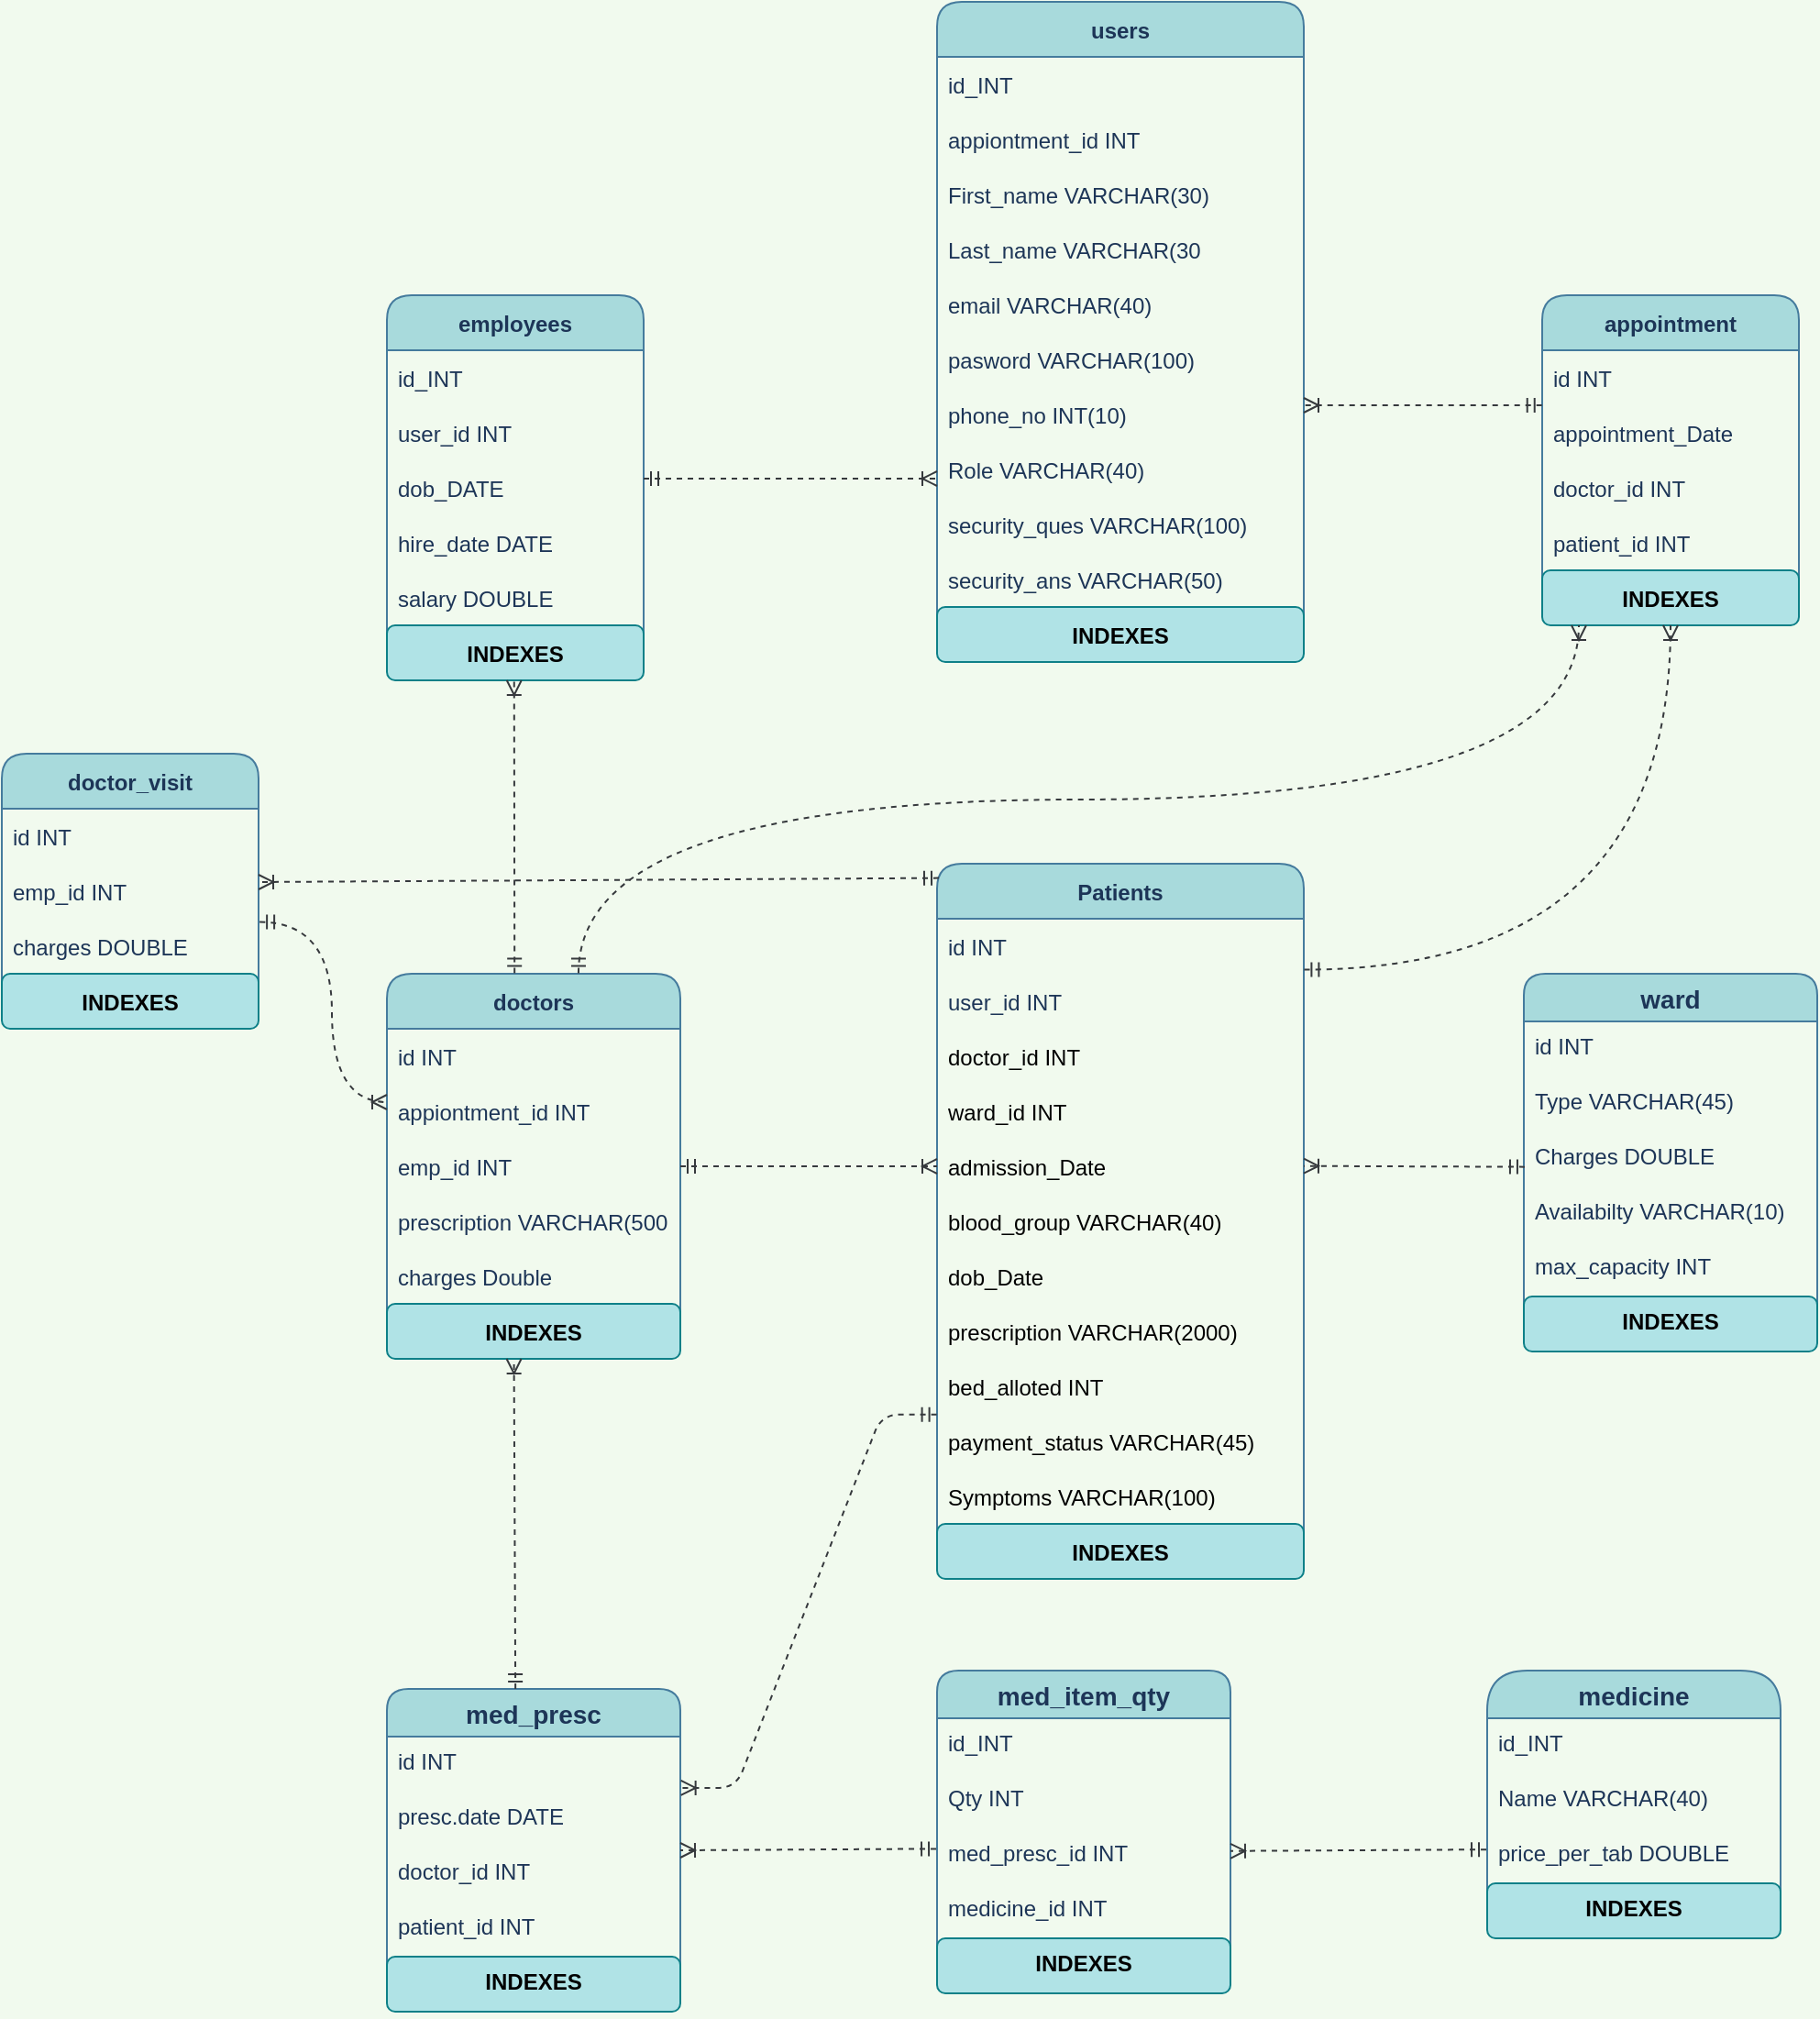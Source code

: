 <mxfile version="18.0.5" type="device"><diagram id="rJA9KkPiTDG7uoquxJbG" name="Page-1"><mxGraphModel dx="4620" dy="1540" grid="1" gridSize="10" guides="1" tooltips="1" connect="1" arrows="1" fold="1" page="1" pageScale="1" pageWidth="1654" pageHeight="2336" background="#F1FAEE" math="0" shadow="0"><root><mxCell id="0"/><mxCell id="1" parent="0"/><mxCell id="ddq0Do2suBmPLEr5AxzN-5" value="employees" style="swimlane;fontStyle=1;childLayout=stackLayout;horizontal=1;startSize=30;horizontalStack=0;resizeParent=1;resizeParentMax=0;resizeLast=0;collapsible=1;marginBottom=0;fillColor=#A8DADC;strokeColor=#457B9D;fontColor=#1D3557;rounded=1;" vertex="1" parent="1"><mxGeometry x="60" y="160" width="140" height="210" as="geometry"/></mxCell><mxCell id="ddq0Do2suBmPLEr5AxzN-6" value="id_INT" style="text;strokeColor=none;fillColor=none;align=left;verticalAlign=middle;spacingLeft=4;spacingRight=4;overflow=hidden;points=[[0,0.5],[1,0.5]];portConstraint=eastwest;rotatable=0;fontColor=#1D3557;rounded=1;" vertex="1" parent="ddq0Do2suBmPLEr5AxzN-5"><mxGeometry y="30" width="140" height="30" as="geometry"/></mxCell><mxCell id="ddq0Do2suBmPLEr5AxzN-7" value="user_id INT" style="text;strokeColor=none;fillColor=none;align=left;verticalAlign=middle;spacingLeft=4;spacingRight=4;overflow=hidden;points=[[0,0.5],[1,0.5]];portConstraint=eastwest;rotatable=0;fontColor=#1D3557;rounded=1;" vertex="1" parent="ddq0Do2suBmPLEr5AxzN-5"><mxGeometry y="60" width="140" height="30" as="geometry"/></mxCell><mxCell id="ddq0Do2suBmPLEr5AxzN-8" value="dob_DATE" style="text;strokeColor=none;fillColor=none;align=left;verticalAlign=middle;spacingLeft=4;spacingRight=4;overflow=hidden;points=[[0,0.5],[1,0.5]];portConstraint=eastwest;rotatable=0;fontColor=#1D3557;rounded=1;" vertex="1" parent="ddq0Do2suBmPLEr5AxzN-5"><mxGeometry y="90" width="140" height="30" as="geometry"/></mxCell><mxCell id="ddq0Do2suBmPLEr5AxzN-81" value="hire_date DATE" style="text;strokeColor=none;fillColor=none;align=left;verticalAlign=middle;spacingLeft=4;spacingRight=4;overflow=hidden;points=[[0,0.5],[1,0.5]];portConstraint=eastwest;rotatable=0;fontColor=#1D3557;rounded=1;" vertex="1" parent="ddq0Do2suBmPLEr5AxzN-5"><mxGeometry y="120" width="140" height="30" as="geometry"/></mxCell><mxCell id="ddq0Do2suBmPLEr5AxzN-80" value="salary DOUBLE" style="text;strokeColor=none;fillColor=none;align=left;verticalAlign=middle;spacingLeft=4;spacingRight=4;overflow=hidden;points=[[0,0.5],[1,0.5]];portConstraint=eastwest;rotatable=0;fontColor=#1D3557;rounded=1;" vertex="1" parent="ddq0Do2suBmPLEr5AxzN-5"><mxGeometry y="150" width="140" height="30" as="geometry"/></mxCell><mxCell id="ddq0Do2suBmPLEr5AxzN-79" value="INDEXES" style="text;strokeColor=#0e8088;fillColor=#b0e3e6;align=center;verticalAlign=middle;spacingLeft=4;spacingRight=4;overflow=hidden;points=[[0,0.5],[1,0.5]];portConstraint=eastwest;rotatable=0;rounded=1;fontStyle=1" vertex="1" parent="ddq0Do2suBmPLEr5AxzN-5"><mxGeometry y="180" width="140" height="30" as="geometry"/></mxCell><mxCell id="ddq0Do2suBmPLEr5AxzN-9" value="users" style="swimlane;fontStyle=1;childLayout=stackLayout;horizontal=1;startSize=30;horizontalStack=0;resizeParent=1;resizeParentMax=0;resizeLast=0;collapsible=1;marginBottom=0;fillColor=#A8DADC;strokeColor=#457B9D;fontColor=#1D3557;rounded=1;" vertex="1" parent="1"><mxGeometry x="360" width="200" height="360" as="geometry"/></mxCell><mxCell id="ddq0Do2suBmPLEr5AxzN-10" value="id_INT" style="text;strokeColor=none;fillColor=none;align=left;verticalAlign=middle;spacingLeft=4;spacingRight=4;overflow=hidden;points=[[0,0.5],[1,0.5]];portConstraint=eastwest;rotatable=0;fontColor=#1D3557;rounded=1;" vertex="1" parent="ddq0Do2suBmPLEr5AxzN-9"><mxGeometry y="30" width="200" height="30" as="geometry"/></mxCell><mxCell id="ddq0Do2suBmPLEr5AxzN-129" value="appiontment_id INT" style="text;strokeColor=none;fillColor=none;align=left;verticalAlign=middle;spacingLeft=4;spacingRight=4;overflow=hidden;points=[[0,0.5],[1,0.5]];portConstraint=eastwest;rotatable=0;fontColor=#1D3557;rounded=1;" vertex="1" parent="ddq0Do2suBmPLEr5AxzN-9"><mxGeometry y="60" width="200" height="30" as="geometry"/></mxCell><mxCell id="ddq0Do2suBmPLEr5AxzN-11" value="First_name VARCHAR(30)" style="text;strokeColor=none;fillColor=none;align=left;verticalAlign=middle;spacingLeft=4;spacingRight=4;overflow=hidden;points=[[0,0.5],[1,0.5]];portConstraint=eastwest;rotatable=0;fontColor=#1D3557;rounded=1;" vertex="1" parent="ddq0Do2suBmPLEr5AxzN-9"><mxGeometry y="90" width="200" height="30" as="geometry"/></mxCell><mxCell id="ddq0Do2suBmPLEr5AxzN-12" value="Last_name VARCHAR(30" style="text;strokeColor=none;fillColor=none;align=left;verticalAlign=middle;spacingLeft=4;spacingRight=4;overflow=hidden;points=[[0,0.5],[1,0.5]];portConstraint=eastwest;rotatable=0;fontColor=#1D3557;rounded=1;" vertex="1" parent="ddq0Do2suBmPLEr5AxzN-9"><mxGeometry y="120" width="200" height="30" as="geometry"/></mxCell><mxCell id="ddq0Do2suBmPLEr5AxzN-73" value="email VARCHAR(40)" style="text;strokeColor=none;fillColor=none;align=left;verticalAlign=middle;spacingLeft=4;spacingRight=4;overflow=hidden;points=[[0,0.5],[1,0.5]];portConstraint=eastwest;rotatable=0;fontColor=#1D3557;rounded=1;" vertex="1" parent="ddq0Do2suBmPLEr5AxzN-9"><mxGeometry y="150" width="200" height="30" as="geometry"/></mxCell><mxCell id="ddq0Do2suBmPLEr5AxzN-72" value="pasword VARCHAR(100)" style="text;strokeColor=none;fillColor=none;align=left;verticalAlign=middle;spacingLeft=4;spacingRight=4;overflow=hidden;points=[[0,0.5],[1,0.5]];portConstraint=eastwest;rotatable=0;fontColor=#1D3557;rounded=1;" vertex="1" parent="ddq0Do2suBmPLEr5AxzN-9"><mxGeometry y="180" width="200" height="30" as="geometry"/></mxCell><mxCell id="ddq0Do2suBmPLEr5AxzN-69" value="phone_no INT(10)" style="text;strokeColor=none;fillColor=none;align=left;verticalAlign=middle;spacingLeft=4;spacingRight=4;overflow=hidden;points=[[0,0.5],[1,0.5]];portConstraint=eastwest;rotatable=0;fontColor=#1D3557;rounded=1;" vertex="1" parent="ddq0Do2suBmPLEr5AxzN-9"><mxGeometry y="210" width="200" height="30" as="geometry"/></mxCell><mxCell id="ddq0Do2suBmPLEr5AxzN-68" value="Role VARCHAR(40)" style="text;strokeColor=none;fillColor=none;align=left;verticalAlign=middle;spacingLeft=4;spacingRight=4;overflow=hidden;points=[[0,0.5],[1,0.5]];portConstraint=eastwest;rotatable=0;fontColor=#1D3557;rounded=1;" vertex="1" parent="ddq0Do2suBmPLEr5AxzN-9"><mxGeometry y="240" width="200" height="30" as="geometry"/></mxCell><mxCell id="ddq0Do2suBmPLEr5AxzN-76" value="security_ques VARCHAR(100)" style="text;strokeColor=none;fillColor=none;align=left;verticalAlign=middle;spacingLeft=4;spacingRight=4;overflow=hidden;points=[[0,0.5],[1,0.5]];portConstraint=eastwest;rotatable=0;fontColor=#1D3557;rounded=1;" vertex="1" parent="ddq0Do2suBmPLEr5AxzN-9"><mxGeometry y="270" width="200" height="30" as="geometry"/></mxCell><mxCell id="ddq0Do2suBmPLEr5AxzN-75" value="security_ans VARCHAR(50)" style="text;strokeColor=none;fillColor=none;align=left;verticalAlign=middle;spacingLeft=4;spacingRight=4;overflow=hidden;points=[[0,0.5],[1,0.5]];portConstraint=eastwest;rotatable=0;fontColor=#1D3557;rounded=1;" vertex="1" parent="ddq0Do2suBmPLEr5AxzN-9"><mxGeometry y="300" width="200" height="30" as="geometry"/></mxCell><mxCell id="ddq0Do2suBmPLEr5AxzN-74" value="INDEXES" style="text;strokeColor=#0e8088;fillColor=#b0e3e6;align=center;verticalAlign=middle;spacingLeft=4;spacingRight=4;overflow=hidden;points=[[0,0.5],[1,0.5]];portConstraint=eastwest;rotatable=0;rounded=1;fontStyle=1" vertex="1" parent="ddq0Do2suBmPLEr5AxzN-9"><mxGeometry y="330" width="200" height="30" as="geometry"/></mxCell><mxCell id="ddq0Do2suBmPLEr5AxzN-13" value="Patients" style="swimlane;fontStyle=1;childLayout=stackLayout;horizontal=1;startSize=30;horizontalStack=0;resizeParent=1;resizeParentMax=0;resizeLast=0;collapsible=1;marginBottom=0;fillColor=#A8DADC;strokeColor=#457B9D;fontColor=#1D3557;rounded=1;" vertex="1" parent="1"><mxGeometry x="360" y="470" width="200" height="390" as="geometry"><mxRectangle x="380" y="220" width="50" height="30" as="alternateBounds"/></mxGeometry></mxCell><mxCell id="ddq0Do2suBmPLEr5AxzN-14" value="id INT" style="text;strokeColor=none;fillColor=none;align=left;verticalAlign=middle;spacingLeft=4;spacingRight=4;overflow=hidden;points=[[0,0.5],[1,0.5]];portConstraint=eastwest;rotatable=0;fontColor=#1D3557;rounded=1;" vertex="1" parent="ddq0Do2suBmPLEr5AxzN-13"><mxGeometry y="30" width="200" height="30" as="geometry"/></mxCell><mxCell id="ddq0Do2suBmPLEr5AxzN-15" value="user_id INT" style="text;strokeColor=none;fillColor=none;align=left;verticalAlign=middle;spacingLeft=4;spacingRight=4;overflow=hidden;points=[[0,0.5],[1,0.5]];portConstraint=eastwest;rotatable=0;fontColor=#1D3557;rounded=1;" vertex="1" parent="ddq0Do2suBmPLEr5AxzN-13"><mxGeometry y="60" width="200" height="30" as="geometry"/></mxCell><mxCell id="ddq0Do2suBmPLEr5AxzN-16" value="doctor_id INT" style="text;align=left;verticalAlign=middle;spacingLeft=4;spacingRight=4;overflow=hidden;points=[[0,0.5],[1,0.5]];portConstraint=eastwest;rotatable=0;rounded=1;" vertex="1" parent="ddq0Do2suBmPLEr5AxzN-13"><mxGeometry y="90" width="200" height="30" as="geometry"/></mxCell><mxCell id="ddq0Do2suBmPLEr5AxzN-63" value="ward_id INT" style="text;align=left;verticalAlign=middle;spacingLeft=4;spacingRight=4;overflow=hidden;points=[[0,0.5],[1,0.5]];portConstraint=eastwest;rotatable=0;rounded=1;" vertex="1" parent="ddq0Do2suBmPLEr5AxzN-13"><mxGeometry y="120" width="200" height="30" as="geometry"/></mxCell><mxCell id="ddq0Do2suBmPLEr5AxzN-62" value="admission_Date" style="text;align=left;verticalAlign=middle;spacingLeft=4;spacingRight=4;overflow=hidden;points=[[0,0.5],[1,0.5]];portConstraint=eastwest;rotatable=0;rounded=1;" vertex="1" parent="ddq0Do2suBmPLEr5AxzN-13"><mxGeometry y="150" width="200" height="30" as="geometry"/></mxCell><mxCell id="ddq0Do2suBmPLEr5AxzN-61" value="blood_group VARCHAR(40)" style="text;align=left;verticalAlign=middle;spacingLeft=4;spacingRight=4;overflow=hidden;points=[[0,0.5],[1,0.5]];portConstraint=eastwest;rotatable=0;rounded=1;" vertex="1" parent="ddq0Do2suBmPLEr5AxzN-13"><mxGeometry y="180" width="200" height="30" as="geometry"/></mxCell><mxCell id="ddq0Do2suBmPLEr5AxzN-60" value="dob_Date" style="text;align=left;verticalAlign=middle;spacingLeft=4;spacingRight=4;overflow=hidden;points=[[0,0.5],[1,0.5]];portConstraint=eastwest;rotatable=0;rounded=1;" vertex="1" parent="ddq0Do2suBmPLEr5AxzN-13"><mxGeometry y="210" width="200" height="30" as="geometry"/></mxCell><mxCell id="ddq0Do2suBmPLEr5AxzN-59" value="prescription VARCHAR(2000)" style="text;align=left;verticalAlign=middle;spacingLeft=4;spacingRight=4;overflow=hidden;points=[[0,0.5],[1,0.5]];portConstraint=eastwest;rotatable=0;rounded=1;" vertex="1" parent="ddq0Do2suBmPLEr5AxzN-13"><mxGeometry y="240" width="200" height="30" as="geometry"/></mxCell><mxCell id="ddq0Do2suBmPLEr5AxzN-58" value="bed_alloted INT" style="text;align=left;verticalAlign=middle;spacingLeft=4;spacingRight=4;overflow=hidden;points=[[0,0.5],[1,0.5]];portConstraint=eastwest;rotatable=0;rounded=1;" vertex="1" parent="ddq0Do2suBmPLEr5AxzN-13"><mxGeometry y="270" width="200" height="30" as="geometry"/></mxCell><mxCell id="ddq0Do2suBmPLEr5AxzN-66" value="payment_status VARCHAR(45)" style="text;align=left;verticalAlign=middle;spacingLeft=4;spacingRight=4;overflow=hidden;points=[[0,0.5],[1,0.5]];portConstraint=eastwest;rotatable=0;rounded=1;" vertex="1" parent="ddq0Do2suBmPLEr5AxzN-13"><mxGeometry y="300" width="200" height="30" as="geometry"/></mxCell><mxCell id="ddq0Do2suBmPLEr5AxzN-65" value="Symptoms VARCHAR(100)" style="text;align=left;verticalAlign=middle;spacingLeft=4;spacingRight=4;overflow=hidden;points=[[0,0.5],[1,0.5]];portConstraint=eastwest;rotatable=0;rounded=1;" vertex="1" parent="ddq0Do2suBmPLEr5AxzN-13"><mxGeometry y="330" width="200" height="30" as="geometry"/></mxCell><mxCell id="ddq0Do2suBmPLEr5AxzN-67" value="INDEXES" style="text;align=center;verticalAlign=middle;spacingLeft=4;spacingRight=4;overflow=hidden;points=[[0,0.5],[1,0.5]];portConstraint=eastwest;rotatable=0;rounded=1;labelBackgroundColor=none;fontStyle=1;fillColor=#b0e3e6;strokeColor=#0e8088;" vertex="1" parent="ddq0Do2suBmPLEr5AxzN-13"><mxGeometry y="360" width="200" height="30" as="geometry"/></mxCell><mxCell id="ddq0Do2suBmPLEr5AxzN-17" value="appointment" style="swimlane;fontStyle=1;childLayout=stackLayout;horizontal=1;startSize=30;horizontalStack=0;resizeParent=1;resizeParentMax=0;resizeLast=0;collapsible=1;marginBottom=0;fillColor=#A8DADC;strokeColor=#457B9D;fontColor=#1D3557;rounded=1;" vertex="1" parent="1"><mxGeometry x="690" y="160" width="140" height="180" as="geometry"/></mxCell><mxCell id="ddq0Do2suBmPLEr5AxzN-18" value="id INT" style="text;strokeColor=none;fillColor=none;align=left;verticalAlign=middle;spacingLeft=4;spacingRight=4;overflow=hidden;points=[[0,0.5],[1,0.5]];portConstraint=eastwest;rotatable=0;fontColor=#1D3557;rounded=1;" vertex="1" parent="ddq0Do2suBmPLEr5AxzN-17"><mxGeometry y="30" width="140" height="30" as="geometry"/></mxCell><mxCell id="ddq0Do2suBmPLEr5AxzN-19" value="appointment_Date" style="text;strokeColor=none;fillColor=none;align=left;verticalAlign=middle;spacingLeft=4;spacingRight=4;overflow=hidden;points=[[0,0.5],[1,0.5]];portConstraint=eastwest;rotatable=0;fontColor=#1D3557;rounded=1;" vertex="1" parent="ddq0Do2suBmPLEr5AxzN-17"><mxGeometry y="60" width="140" height="30" as="geometry"/></mxCell><mxCell id="ddq0Do2suBmPLEr5AxzN-20" value="doctor_id INT" style="text;strokeColor=none;fillColor=none;align=left;verticalAlign=middle;spacingLeft=4;spacingRight=4;overflow=hidden;points=[[0,0.5],[1,0.5]];portConstraint=eastwest;rotatable=0;fontColor=#1D3557;rounded=1;" vertex="1" parent="ddq0Do2suBmPLEr5AxzN-17"><mxGeometry y="90" width="140" height="30" as="geometry"/></mxCell><mxCell id="ddq0Do2suBmPLEr5AxzN-108" value="patient_id INT" style="text;strokeColor=none;fillColor=none;align=left;verticalAlign=middle;spacingLeft=4;spacingRight=4;overflow=hidden;points=[[0,0.5],[1,0.5]];portConstraint=eastwest;rotatable=0;fontColor=#1D3557;rounded=1;" vertex="1" parent="ddq0Do2suBmPLEr5AxzN-17"><mxGeometry y="120" width="140" height="30" as="geometry"/></mxCell><mxCell id="ddq0Do2suBmPLEr5AxzN-107" value="INDEXES" style="text;strokeColor=#0e8088;fillColor=#b0e3e6;align=center;verticalAlign=middle;spacingLeft=4;spacingRight=4;overflow=hidden;points=[[0,0.5],[1,0.5]];portConstraint=eastwest;rotatable=0;rounded=1;fontStyle=1" vertex="1" parent="ddq0Do2suBmPLEr5AxzN-17"><mxGeometry y="150" width="140" height="30" as="geometry"/></mxCell><mxCell id="ddq0Do2suBmPLEr5AxzN-21" value="doctors" style="swimlane;fontStyle=1;childLayout=stackLayout;horizontal=1;startSize=30;horizontalStack=0;resizeParent=1;resizeParentMax=0;resizeLast=0;collapsible=1;marginBottom=0;fillColor=#A8DADC;strokeColor=#457B9D;fontColor=#1D3557;rounded=1;" vertex="1" parent="1"><mxGeometry x="60" y="530" width="160" height="210" as="geometry"/></mxCell><mxCell id="ddq0Do2suBmPLEr5AxzN-22" value="id INT" style="text;strokeColor=none;fillColor=none;align=left;verticalAlign=middle;spacingLeft=4;spacingRight=4;overflow=hidden;points=[[0,0.5],[1,0.5]];portConstraint=eastwest;rotatable=0;fontColor=#1D3557;rounded=1;" vertex="1" parent="ddq0Do2suBmPLEr5AxzN-21"><mxGeometry y="30" width="160" height="30" as="geometry"/></mxCell><mxCell id="ddq0Do2suBmPLEr5AxzN-84" value="appiontment_id INT" style="text;strokeColor=none;fillColor=none;align=left;verticalAlign=middle;spacingLeft=4;spacingRight=4;overflow=hidden;points=[[0,0.5],[1,0.5]];portConstraint=eastwest;rotatable=0;fontColor=#1D3557;rounded=1;" vertex="1" parent="ddq0Do2suBmPLEr5AxzN-21"><mxGeometry y="60" width="160" height="30" as="geometry"/></mxCell><mxCell id="ddq0Do2suBmPLEr5AxzN-83" value="emp_id INT" style="text;strokeColor=none;fillColor=none;align=left;verticalAlign=middle;spacingLeft=4;spacingRight=4;overflow=hidden;points=[[0,0.5],[1,0.5]];portConstraint=eastwest;rotatable=0;fontColor=#1D3557;rounded=1;" vertex="1" parent="ddq0Do2suBmPLEr5AxzN-21"><mxGeometry y="90" width="160" height="30" as="geometry"/></mxCell><mxCell id="ddq0Do2suBmPLEr5AxzN-86" value="prescription VARCHAR(500" style="text;strokeColor=none;fillColor=none;align=left;verticalAlign=middle;spacingLeft=4;spacingRight=4;overflow=hidden;points=[[0,0.5],[1,0.5]];portConstraint=eastwest;rotatable=0;fontColor=#1D3557;rounded=1;" vertex="1" parent="ddq0Do2suBmPLEr5AxzN-21"><mxGeometry y="120" width="160" height="30" as="geometry"/></mxCell><mxCell id="ddq0Do2suBmPLEr5AxzN-85" value="charges Double" style="text;strokeColor=none;fillColor=none;align=left;verticalAlign=middle;spacingLeft=4;spacingRight=4;overflow=hidden;points=[[0,0.5],[1,0.5]];portConstraint=eastwest;rotatable=0;fontColor=#1D3557;rounded=1;" vertex="1" parent="ddq0Do2suBmPLEr5AxzN-21"><mxGeometry y="150" width="160" height="30" as="geometry"/></mxCell><mxCell id="ddq0Do2suBmPLEr5AxzN-88" value="INDEXES" style="text;strokeColor=#0e8088;fillColor=#b0e3e6;align=center;verticalAlign=middle;spacingLeft=4;spacingRight=4;overflow=hidden;points=[[0,0.5],[1,0.5]];portConstraint=eastwest;rotatable=0;rounded=1;fontStyle=1" vertex="1" parent="ddq0Do2suBmPLEr5AxzN-21"><mxGeometry y="180" width="160" height="30" as="geometry"/></mxCell><mxCell id="ddq0Do2suBmPLEr5AxzN-34" value="doctor_visit" style="swimlane;fontStyle=1;childLayout=stackLayout;horizontal=1;startSize=30;horizontalStack=0;resizeParent=1;resizeParentMax=0;resizeLast=0;collapsible=1;marginBottom=0;fillColor=#A8DADC;strokeColor=#457B9D;fontColor=#1D3557;rounded=1;" vertex="1" parent="1"><mxGeometry x="-150" y="410" width="140" height="150" as="geometry"/></mxCell><mxCell id="ddq0Do2suBmPLEr5AxzN-35" value="id INT" style="text;strokeColor=none;fillColor=none;align=left;verticalAlign=middle;spacingLeft=4;spacingRight=4;overflow=hidden;points=[[0,0.5],[1,0.5]];portConstraint=eastwest;rotatable=0;fontColor=#1D3557;rounded=1;" vertex="1" parent="ddq0Do2suBmPLEr5AxzN-34"><mxGeometry y="30" width="140" height="30" as="geometry"/></mxCell><mxCell id="ddq0Do2suBmPLEr5AxzN-36" value="emp_id INT" style="text;strokeColor=none;fillColor=none;align=left;verticalAlign=middle;spacingLeft=4;spacingRight=4;overflow=hidden;points=[[0,0.5],[1,0.5]];portConstraint=eastwest;rotatable=0;fontColor=#1D3557;rounded=1;" vertex="1" parent="ddq0Do2suBmPLEr5AxzN-34"><mxGeometry y="60" width="140" height="30" as="geometry"/></mxCell><mxCell id="ddq0Do2suBmPLEr5AxzN-37" value="charges DOUBLE" style="text;strokeColor=none;fillColor=none;align=left;verticalAlign=middle;spacingLeft=4;spacingRight=4;overflow=hidden;points=[[0,0.5],[1,0.5]];portConstraint=eastwest;rotatable=0;fontColor=#1D3557;rounded=1;" vertex="1" parent="ddq0Do2suBmPLEr5AxzN-34"><mxGeometry y="90" width="140" height="30" as="geometry"/></mxCell><mxCell id="ddq0Do2suBmPLEr5AxzN-106" value="INDEXES" style="text;strokeColor=#0e8088;fillColor=#b0e3e6;align=center;verticalAlign=middle;spacingLeft=4;spacingRight=4;overflow=hidden;points=[[0,0.5],[1,0.5]];portConstraint=eastwest;rotatable=0;rounded=1;fontStyle=1" vertex="1" parent="ddq0Do2suBmPLEr5AxzN-34"><mxGeometry y="120" width="140" height="30" as="geometry"/></mxCell><mxCell id="ddq0Do2suBmPLEr5AxzN-89" value="med_presc" style="swimlane;fontStyle=1;childLayout=stackLayout;horizontal=1;startSize=26;horizontalStack=0;resizeParent=1;resizeParentMax=0;resizeLast=0;collapsible=1;marginBottom=0;align=center;fontSize=14;rounded=1;labelBackgroundColor=none;fontColor=#1D3557;strokeColor=#457B9D;fillColor=#A8DADC;" vertex="1" parent="1"><mxGeometry x="60" y="920" width="160" height="176" as="geometry"/></mxCell><mxCell id="ddq0Do2suBmPLEr5AxzN-90" value="id INT" style="text;strokeColor=none;fillColor=none;spacingLeft=4;spacingRight=4;overflow=hidden;rotatable=0;points=[[0,0.5],[1,0.5]];portConstraint=eastwest;fontSize=12;rounded=1;labelBackgroundColor=none;fontColor=#1D3557;align=left;fontStyle=0" vertex="1" parent="ddq0Do2suBmPLEr5AxzN-89"><mxGeometry y="26" width="160" height="30" as="geometry"/></mxCell><mxCell id="ddq0Do2suBmPLEr5AxzN-91" value="presc.date DATE" style="text;strokeColor=none;fillColor=none;spacingLeft=4;spacingRight=4;overflow=hidden;rotatable=0;points=[[0,0.5],[1,0.5]];portConstraint=eastwest;fontSize=12;rounded=1;labelBackgroundColor=none;fontColor=#1D3557;" vertex="1" parent="ddq0Do2suBmPLEr5AxzN-89"><mxGeometry y="56" width="160" height="30" as="geometry"/></mxCell><mxCell id="ddq0Do2suBmPLEr5AxzN-92" value="doctor_id INT" style="text;strokeColor=none;fillColor=none;spacingLeft=4;spacingRight=4;overflow=hidden;rotatable=0;points=[[0,0.5],[1,0.5]];portConstraint=eastwest;fontSize=12;rounded=1;labelBackgroundColor=none;fontColor=#1D3557;" vertex="1" parent="ddq0Do2suBmPLEr5AxzN-89"><mxGeometry y="86" width="160" height="30" as="geometry"/></mxCell><mxCell id="ddq0Do2suBmPLEr5AxzN-94" value="patient_id INT" style="text;strokeColor=none;fillColor=none;spacingLeft=4;spacingRight=4;overflow=hidden;rotatable=0;points=[[0,0.5],[1,0.5]];portConstraint=eastwest;fontSize=12;rounded=1;labelBackgroundColor=none;fontColor=#1D3557;" vertex="1" parent="ddq0Do2suBmPLEr5AxzN-89"><mxGeometry y="116" width="160" height="30" as="geometry"/></mxCell><mxCell id="ddq0Do2suBmPLEr5AxzN-93" value="INDEXES" style="text;strokeColor=#0e8088;fillColor=#b0e3e6;spacingLeft=4;spacingRight=4;overflow=hidden;rotatable=0;points=[[0,0.5],[1,0.5]];portConstraint=eastwest;fontSize=12;rounded=1;labelBackgroundColor=none;align=center;fontStyle=1" vertex="1" parent="ddq0Do2suBmPLEr5AxzN-89"><mxGeometry y="146" width="160" height="30" as="geometry"/></mxCell><mxCell id="ddq0Do2suBmPLEr5AxzN-95" value="med_item_qty" style="swimlane;fontStyle=1;childLayout=stackLayout;horizontal=1;startSize=26;horizontalStack=0;resizeParent=1;resizeParentMax=0;resizeLast=0;collapsible=1;marginBottom=0;align=center;fontSize=14;rounded=1;labelBackgroundColor=none;fontColor=#1D3557;strokeColor=#457B9D;fillColor=#A8DADC;" vertex="1" parent="1"><mxGeometry x="360" y="910" width="160" height="176" as="geometry"/></mxCell><mxCell id="ddq0Do2suBmPLEr5AxzN-96" value="id_INT" style="text;strokeColor=none;fillColor=none;spacingLeft=4;spacingRight=4;overflow=hidden;rotatable=0;points=[[0,0.5],[1,0.5]];portConstraint=eastwest;fontSize=12;rounded=1;labelBackgroundColor=none;fontColor=#1D3557;" vertex="1" parent="ddq0Do2suBmPLEr5AxzN-95"><mxGeometry y="26" width="160" height="30" as="geometry"/></mxCell><mxCell id="ddq0Do2suBmPLEr5AxzN-97" value="Qty INT" style="text;strokeColor=none;fillColor=none;spacingLeft=4;spacingRight=4;overflow=hidden;rotatable=0;points=[[0,0.5],[1,0.5]];portConstraint=eastwest;fontSize=12;rounded=1;labelBackgroundColor=none;fontColor=#1D3557;" vertex="1" parent="ddq0Do2suBmPLEr5AxzN-95"><mxGeometry y="56" width="160" height="30" as="geometry"/></mxCell><mxCell id="ddq0Do2suBmPLEr5AxzN-98" value="med_presc_id INT" style="text;strokeColor=none;fillColor=none;spacingLeft=4;spacingRight=4;overflow=hidden;rotatable=0;points=[[0,0.5],[1,0.5]];portConstraint=eastwest;fontSize=12;rounded=1;labelBackgroundColor=none;fontColor=#1D3557;" vertex="1" parent="ddq0Do2suBmPLEr5AxzN-95"><mxGeometry y="86" width="160" height="30" as="geometry"/></mxCell><mxCell id="ddq0Do2suBmPLEr5AxzN-103" value="medicine_id INT" style="text;strokeColor=none;fillColor=none;spacingLeft=4;spacingRight=4;overflow=hidden;rotatable=0;points=[[0,0.5],[1,0.5]];portConstraint=eastwest;fontSize=12;rounded=1;labelBackgroundColor=none;fontColor=#1D3557;" vertex="1" parent="ddq0Do2suBmPLEr5AxzN-95"><mxGeometry y="116" width="160" height="30" as="geometry"/></mxCell><mxCell id="ddq0Do2suBmPLEr5AxzN-104" value="INDEXES" style="text;strokeColor=#0e8088;fillColor=#b0e3e6;spacingLeft=4;spacingRight=4;overflow=hidden;rotatable=0;points=[[0,0.5],[1,0.5]];portConstraint=eastwest;fontSize=12;rounded=1;labelBackgroundColor=none;align=center;fontStyle=1" vertex="1" parent="ddq0Do2suBmPLEr5AxzN-95"><mxGeometry y="146" width="160" height="30" as="geometry"/></mxCell><mxCell id="ddq0Do2suBmPLEr5AxzN-99" value="medicine" style="swimlane;fontStyle=1;childLayout=stackLayout;horizontal=1;startSize=26;horizontalStack=0;resizeParent=1;resizeParentMax=0;resizeLast=0;collapsible=1;marginBottom=0;align=center;fontSize=14;rounded=1;labelBackgroundColor=none;fontColor=#1D3557;strokeColor=#457B9D;fillColor=#A8DADC;arcSize=28;" vertex="1" parent="1"><mxGeometry x="660" y="910" width="160" height="146" as="geometry"/></mxCell><mxCell id="ddq0Do2suBmPLEr5AxzN-100" value="id_INT" style="text;strokeColor=none;fillColor=none;spacingLeft=4;spacingRight=4;overflow=hidden;rotatable=0;points=[[0,0.5],[1,0.5]];portConstraint=eastwest;fontSize=12;rounded=1;labelBackgroundColor=none;fontColor=#1D3557;" vertex="1" parent="ddq0Do2suBmPLEr5AxzN-99"><mxGeometry y="26" width="160" height="30" as="geometry"/></mxCell><mxCell id="ddq0Do2suBmPLEr5AxzN-101" value="Name VARCHAR(40)" style="text;strokeColor=none;fillColor=none;spacingLeft=4;spacingRight=4;overflow=hidden;rotatable=0;points=[[0,0.5],[1,0.5]];portConstraint=eastwest;fontSize=12;rounded=1;labelBackgroundColor=none;fontColor=#1D3557;" vertex="1" parent="ddq0Do2suBmPLEr5AxzN-99"><mxGeometry y="56" width="160" height="30" as="geometry"/></mxCell><mxCell id="ddq0Do2suBmPLEr5AxzN-102" value="price_per_tab DOUBLE" style="text;strokeColor=none;fillColor=none;spacingLeft=4;spacingRight=4;overflow=hidden;rotatable=0;points=[[0,0.5],[1,0.5]];portConstraint=eastwest;fontSize=12;rounded=1;labelBackgroundColor=none;fontColor=#1D3557;" vertex="1" parent="ddq0Do2suBmPLEr5AxzN-99"><mxGeometry y="86" width="160" height="30" as="geometry"/></mxCell><mxCell id="ddq0Do2suBmPLEr5AxzN-105" value="INDEXES" style="text;strokeColor=#0e8088;fillColor=#b0e3e6;spacingLeft=4;spacingRight=4;overflow=hidden;rotatable=0;points=[[0,0.5],[1,0.5]];portConstraint=eastwest;fontSize=12;rounded=1;labelBackgroundColor=none;align=center;fontStyle=1" vertex="1" parent="ddq0Do2suBmPLEr5AxzN-99"><mxGeometry y="116" width="160" height="30" as="geometry"/></mxCell><mxCell id="ddq0Do2suBmPLEr5AxzN-122" value="ward" style="swimlane;fontStyle=1;childLayout=stackLayout;horizontal=1;startSize=26;horizontalStack=0;resizeParent=1;resizeParentMax=0;resizeLast=0;collapsible=1;marginBottom=0;align=center;fontSize=14;rounded=1;labelBackgroundColor=none;fontColor=#1D3557;strokeColor=#457B9D;fillColor=#A8DADC;" vertex="1" parent="1"><mxGeometry x="680" y="530" width="160" height="206" as="geometry"/></mxCell><mxCell id="ddq0Do2suBmPLEr5AxzN-123" value="id INT" style="text;strokeColor=none;fillColor=none;spacingLeft=4;spacingRight=4;overflow=hidden;rotatable=0;points=[[0,0.5],[1,0.5]];portConstraint=eastwest;fontSize=12;rounded=1;labelBackgroundColor=none;fontColor=#1D3557;" vertex="1" parent="ddq0Do2suBmPLEr5AxzN-122"><mxGeometry y="26" width="160" height="30" as="geometry"/></mxCell><mxCell id="ddq0Do2suBmPLEr5AxzN-124" value="Type VARCHAR(45)" style="text;strokeColor=none;fillColor=none;spacingLeft=4;spacingRight=4;overflow=hidden;rotatable=0;points=[[0,0.5],[1,0.5]];portConstraint=eastwest;fontSize=12;rounded=1;labelBackgroundColor=none;fontColor=#1D3557;" vertex="1" parent="ddq0Do2suBmPLEr5AxzN-122"><mxGeometry y="56" width="160" height="30" as="geometry"/></mxCell><mxCell id="ddq0Do2suBmPLEr5AxzN-125" value="Charges DOUBLE" style="text;strokeColor=none;fillColor=none;spacingLeft=4;spacingRight=4;overflow=hidden;rotatable=0;points=[[0,0.5],[1,0.5]];portConstraint=eastwest;fontSize=12;rounded=1;labelBackgroundColor=none;fontColor=#1D3557;" vertex="1" parent="ddq0Do2suBmPLEr5AxzN-122"><mxGeometry y="86" width="160" height="30" as="geometry"/></mxCell><mxCell id="ddq0Do2suBmPLEr5AxzN-128" value="Availabilty VARCHAR(10)" style="text;strokeColor=none;fillColor=none;spacingLeft=4;spacingRight=4;overflow=hidden;rotatable=0;points=[[0,0.5],[1,0.5]];portConstraint=eastwest;fontSize=12;rounded=1;labelBackgroundColor=none;fontColor=#1D3557;" vertex="1" parent="ddq0Do2suBmPLEr5AxzN-122"><mxGeometry y="116" width="160" height="30" as="geometry"/></mxCell><mxCell id="ddq0Do2suBmPLEr5AxzN-127" value="max_capacity INT" style="text;strokeColor=none;fillColor=none;spacingLeft=4;spacingRight=4;overflow=hidden;rotatable=0;points=[[0,0.5],[1,0.5]];portConstraint=eastwest;fontSize=12;rounded=1;labelBackgroundColor=none;fontColor=#1D3557;" vertex="1" parent="ddq0Do2suBmPLEr5AxzN-122"><mxGeometry y="146" width="160" height="30" as="geometry"/></mxCell><mxCell id="ddq0Do2suBmPLEr5AxzN-126" value="INDEXES" style="text;strokeColor=#0e8088;fillColor=#b0e3e6;spacingLeft=4;spacingRight=4;overflow=hidden;rotatable=0;points=[[0,0.5],[1,0.5]];portConstraint=eastwest;fontSize=12;rounded=1;labelBackgroundColor=none;align=center;fontStyle=1" vertex="1" parent="ddq0Do2suBmPLEr5AxzN-122"><mxGeometry y="176" width="160" height="30" as="geometry"/></mxCell><mxCell id="ddq0Do2suBmPLEr5AxzN-134" value="" style="edgeStyle=entityRelationEdgeStyle;fontSize=12;html=1;endArrow=ERoneToMany;startArrow=ERmandOne;rounded=1;fontColor=#1D3557;strokeColor=#36393d;fillColor=#eeeeee;dashed=1;" edge="1" parent="1"><mxGeometry width="100" height="100" relative="1" as="geometry"><mxPoint x="200" y="260" as="sourcePoint"/><mxPoint x="360" y="260" as="targetPoint"/></mxGeometry></mxCell><mxCell id="ddq0Do2suBmPLEr5AxzN-139" value="" style="fontSize=12;html=1;endArrow=ERoneToMany;startArrow=ERmandOne;rounded=1;fontColor=#1D3557;strokeColor=#36393d;fillColor=#eeeeee;entryX=1;entryY=0.5;entryDx=0;entryDy=0;exitX=-0.003;exitY=0.373;exitDx=0;exitDy=0;exitPerimeter=0;dashed=1;" edge="1" parent="1" source="ddq0Do2suBmPLEr5AxzN-98" target="ddq0Do2suBmPLEr5AxzN-89"><mxGeometry width="100" height="100" relative="1" as="geometry"><mxPoint x="350" y="1007.58" as="sourcePoint"/><mxPoint x="240" y="1007.58" as="targetPoint"/></mxGeometry></mxCell><mxCell id="ddq0Do2suBmPLEr5AxzN-140" value="" style="fontSize=12;html=1;endArrow=ERoneToMany;startArrow=ERmandOne;rounded=1;fontColor=#1D3557;strokeColor=#36393d;fillColor=#eeeeee;entryX=1;entryY=0.5;entryDx=0;entryDy=0;exitX=-0.003;exitY=0.373;exitDx=0;exitDy=0;exitPerimeter=0;dashed=1;" edge="1" parent="1"><mxGeometry width="100" height="100" relative="1" as="geometry"><mxPoint x="659.52" y="1007.58" as="sourcePoint"/><mxPoint x="520" y="1008.39" as="targetPoint"/></mxGeometry></mxCell><mxCell id="ddq0Do2suBmPLEr5AxzN-141" value="" style="fontSize=12;html=1;endArrow=ERoneToMany;startArrow=ERmandOne;rounded=1;fontColor=#1D3557;strokeColor=#36393d;fillColor=#eeeeee;entryX=0.433;entryY=1;entryDx=0;entryDy=0;exitX=0.438;exitY=0;exitDx=0;exitDy=0;exitPerimeter=0;entryPerimeter=0;dashed=1;" edge="1" parent="1" source="ddq0Do2suBmPLEr5AxzN-89" target="ddq0Do2suBmPLEr5AxzN-88"><mxGeometry width="100" height="100" relative="1" as="geometry"><mxPoint x="129.29" y="860" as="sourcePoint"/><mxPoint x="129.29" y="740.81" as="targetPoint"/></mxGeometry></mxCell><mxCell id="ddq0Do2suBmPLEr5AxzN-142" value="" style="fontSize=12;html=1;endArrow=ERoneToMany;startArrow=ERmandOne;rounded=1;fontColor=#1D3557;entryX=0.433;entryY=1;entryDx=0;entryDy=0;entryPerimeter=0;exitX=0.435;exitY=-0.001;exitDx=0;exitDy=0;exitPerimeter=0;dashed=1;fillColor=#eeeeee;strokeColor=#36393d;" edge="1" parent="1" source="ddq0Do2suBmPLEr5AxzN-21"><mxGeometry width="100" height="100" relative="1" as="geometry"><mxPoint x="129" y="530" as="sourcePoint"/><mxPoint x="129.38" y="370" as="targetPoint"/></mxGeometry></mxCell><mxCell id="ddq0Do2suBmPLEr5AxzN-145" value="" style="edgeStyle=orthogonalEdgeStyle;fontSize=12;html=1;endArrow=ERoneToMany;startArrow=ERmandOne;rounded=1;fontColor=#1D3557;strokeColor=#36393d;fillColor=#eeeeee;exitX=1.004;exitY=0.059;exitDx=0;exitDy=0;exitPerimeter=0;curved=1;dashed=1;" edge="1" parent="1" source="ddq0Do2suBmPLEr5AxzN-37"><mxGeometry width="100" height="100" relative="1" as="geometry"><mxPoint x="-40" y="700" as="sourcePoint"/><mxPoint x="60" y="600" as="targetPoint"/><Array as="points"><mxPoint x="30" y="502"/><mxPoint x="30" y="600"/></Array></mxGeometry></mxCell><mxCell id="ddq0Do2suBmPLEr5AxzN-146" value="" style="fontSize=12;html=1;endArrow=ERoneToMany;startArrow=ERmandOne;rounded=1;fontColor=#1D3557;strokeColor=#36393d;fillColor=#eeeeee;exitX=0.003;exitY=0.644;exitDx=0;exitDy=0;exitPerimeter=0;dashed=1;" edge="1" parent="1" source="ddq0Do2suBmPLEr5AxzN-125"><mxGeometry width="100" height="100" relative="1" as="geometry"><mxPoint x="680" y="634.83" as="sourcePoint"/><mxPoint x="560" y="634.83" as="targetPoint"/></mxGeometry></mxCell><mxCell id="ddq0Do2suBmPLEr5AxzN-147" value="" style="fontSize=12;html=1;endArrow=ERoneToMany;startArrow=ERmandOne;rounded=1;fontColor=#1D3557;strokeColor=#36393d;fillColor=#eeeeee;exitX=-0.001;exitY=0;exitDx=0;exitDy=0;exitPerimeter=0;dashed=1;" edge="1" parent="1" source="ddq0Do2suBmPLEr5AxzN-19"><mxGeometry width="100" height="100" relative="1" as="geometry"><mxPoint x="680.48" y="220.49" as="sourcePoint"/><mxPoint x="560" y="220.0" as="targetPoint"/></mxGeometry></mxCell><mxCell id="ddq0Do2suBmPLEr5AxzN-149" value="" style="fontSize=12;html=1;endArrow=ERoneToMany;startArrow=ERmandOne;rounded=1;fontColor=#1D3557;strokeColor=#36393d;fillColor=#eeeeee;edgeStyle=orthogonalEdgeStyle;curved=1;exitX=0.653;exitY=-0.001;exitDx=0;exitDy=0;exitPerimeter=0;dashed=1;" edge="1" parent="1" source="ddq0Do2suBmPLEr5AxzN-21"><mxGeometry width="100" height="100" relative="1" as="geometry"><mxPoint x="390" y="390" as="sourcePoint"/><mxPoint x="710" y="340" as="targetPoint"/><Array as="points"><mxPoint x="165" y="435"/><mxPoint x="710" y="435"/></Array></mxGeometry></mxCell><mxCell id="ddq0Do2suBmPLEr5AxzN-153" value="" style="edgeStyle=orthogonalEdgeStyle;fontSize=12;html=1;endArrow=ERoneToMany;startArrow=ERmandOne;rounded=1;fontColor=#1D3557;strokeColor=#36393d;fillColor=#eeeeee;curved=1;exitX=1.001;exitY=0.925;exitDx=0;exitDy=0;exitPerimeter=0;entryX=0.5;entryY=1;entryDx=0;entryDy=0;dashed=1;" edge="1" parent="1" source="ddq0Do2suBmPLEr5AxzN-14" target="ddq0Do2suBmPLEr5AxzN-17"><mxGeometry width="100" height="100" relative="1" as="geometry"><mxPoint x="570" y="510" as="sourcePoint"/><mxPoint x="850" y="440" as="targetPoint"/></mxGeometry></mxCell><mxCell id="ddq0Do2suBmPLEr5AxzN-154" value="" style="edgeStyle=entityRelationEdgeStyle;fontSize=12;html=1;endArrow=ERoneToMany;startArrow=ERmandOne;rounded=1;fontColor=#1D3557;strokeColor=#36393d;fillColor=#eeeeee;entryX=0;entryY=0.5;entryDx=0;entryDy=0;dashed=1;" edge="1" parent="1" source="ddq0Do2suBmPLEr5AxzN-83" target="ddq0Do2suBmPLEr5AxzN-62"><mxGeometry width="100" height="100" relative="1" as="geometry"><mxPoint x="220" y="632" as="sourcePoint"/><mxPoint x="350" y="632.41" as="targetPoint"/></mxGeometry></mxCell><mxCell id="ddq0Do2suBmPLEr5AxzN-155" value="" style="fontSize=12;html=1;endArrow=ERoneToMany;startArrow=ERmandOne;rounded=1;fontColor=#1D3557;strokeColor=#36393d;fillColor=#eeeeee;edgeStyle=entityRelationEdgeStyle;exitX=-0.001;exitY=0.012;exitDx=0;exitDy=0;exitPerimeter=0;entryX=1.002;entryY=0.933;entryDx=0;entryDy=0;entryPerimeter=0;dashed=1;" edge="1" parent="1" source="ddq0Do2suBmPLEr5AxzN-66" target="ddq0Do2suBmPLEr5AxzN-90"><mxGeometry width="100" height="100" relative="1" as="geometry"><mxPoint x="340" y="760" as="sourcePoint"/><mxPoint x="220" y="973" as="targetPoint"/></mxGeometry></mxCell><mxCell id="ddq0Do2suBmPLEr5AxzN-157" value="" style="fontSize=12;html=1;endArrow=ERoneToMany;startArrow=ERmandOne;rounded=1;fontColor=#1D3557;strokeColor=#36393d;fillColor=#eeeeee;exitX=0.005;exitY=0.02;exitDx=0;exitDy=0;exitPerimeter=0;dashed=1;" edge="1" parent="1" source="ddq0Do2suBmPLEr5AxzN-13"><mxGeometry width="100" height="100" relative="1" as="geometry"><mxPoint x="119.86" y="480.0" as="sourcePoint"/><mxPoint x="-10.0" y="480.0" as="targetPoint"/></mxGeometry></mxCell></root></mxGraphModel></diagram></mxfile>